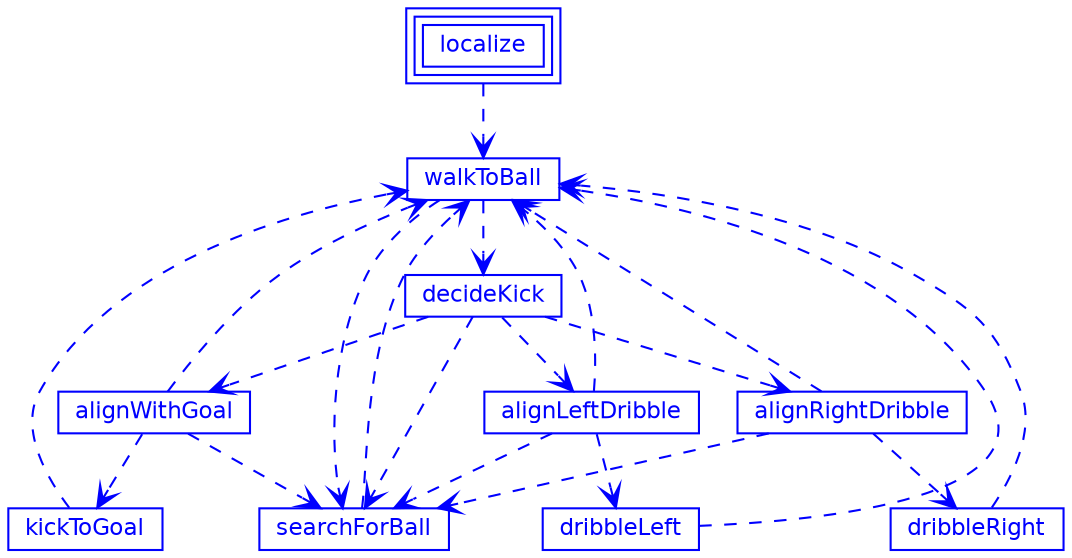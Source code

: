 digraph G {

center=true;
concentrate=false;
splines=true;

node [shape=box, color=blue, fontcolor=blue, fontname=Helvetica, fontsize=11, height=0.2];
edge [color=blue, arrowhead=open, style=dashed];//dotted

localize [peripheries=3];

localize -> walkToBall;
walkToBall -> searchForBall;
walkToBall -> decideKick;
alignWithGoal -> searchForBall;
alignWithGoal -> kickToGoal;
alignWithGoal -> walkToBall;
alignLeftDribble -> searchForBall;
alignLeftDribble -> dribbleLeft;
alignLeftDribble -> walkToBall;
alignRightDribble -> searchForBall;
alignRightDribble -> dribbleRight;
alignRightDribble -> walkToBall;
decideKick -> alignWithGoal;
decideKick -> alignLeftDribble;
decideKick -> alignRightDribble;
decideKick -> searchForBall;
kickToGoal -> walkToBall;
dribbleLeft -> walkToBall;
dribbleRight -> walkToBall;
searchForBall -> walkToBall;

}